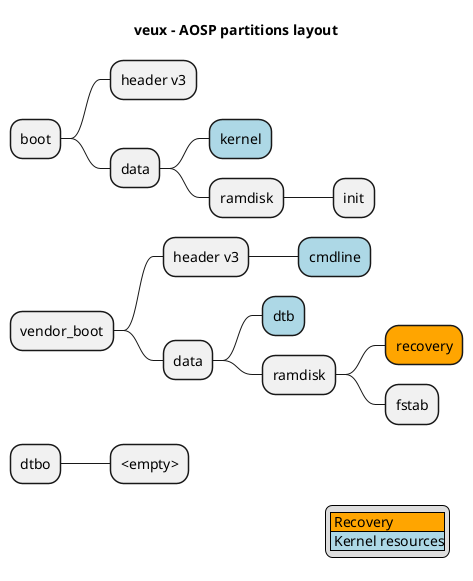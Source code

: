'https://plantuml.com/mindmap-diagram
@startmindmap

title veux - AOSP partitions layout

* boot
** header v3
** data
***[#lightblue] kernel
*** ramdisk
**** init

* vendor_boot
** header v3
***[#lightblue] cmdline
** data
***[#lightblue] dtb
*** ramdisk
****[#orange] recovery
**** fstab

* dtbo
** <empty>

legend right
|<#orange> Recovery|
|<#lightblue> Kernel resources|
endlegend

@endmindmap

